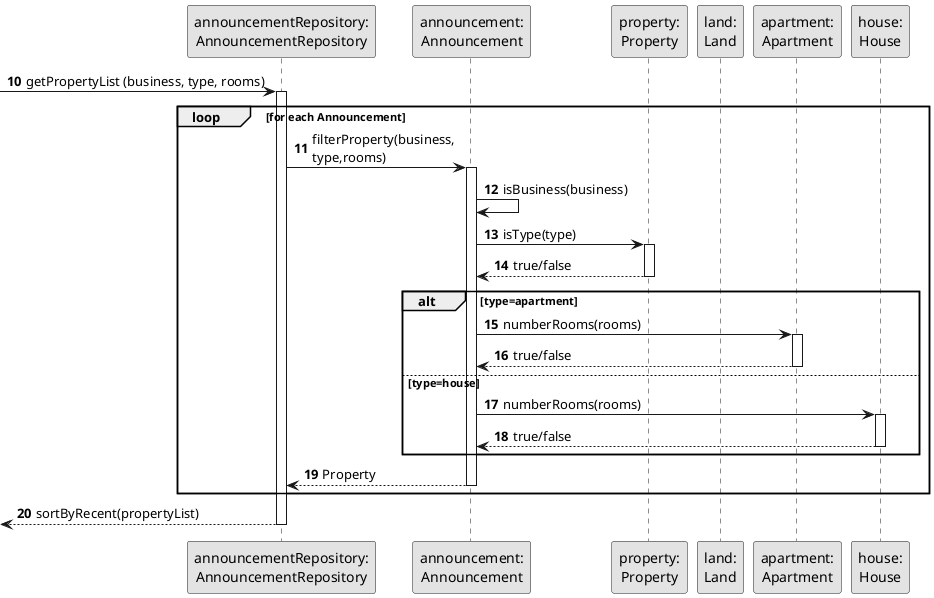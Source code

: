 @startuml
skinparam monochrome true
skinparam packageStyle rectangle
skinparam shadowing false




participant "announcementRepository:\nAnnouncementRepository" as AnnouncementRepo
participant "announcement:\nAnnouncement" as Announcement
participant "property:\nProperty" as prop

participant "property:\nProperty" as prop

participant "land:\nLand" as land
participant "apartment:\nApartment" as apart
participant "house:\nHouse" as house


autonumber 10
-> AnnouncementRepo: getPropertyList (business, type, rooms)
            activate AnnouncementRepo
            loop for each Announcement
                                 'ListRepo -> ListRepo: filterBy(business,type,rooms)
                                 AnnouncementRepo -> Announcement: filterProperty(business,\ntype,rooms)

                                 activate Announcement




                                     Announcement -> Announcement : isBusiness(business)





                                    Announcement -> prop : isType(type)


                                    activate prop

                                    prop --> Announcement : true/false

                                    deactivate

                                    alt type=apartment

                                        Announcement -> apart : numberRooms(rooms)
                                        activate apart

                                        apart --> Announcement : true/false

                                        deactivate apart
                                        else type=house
                                            Announcement -> house : numberRooms(rooms)
                                            activate house

                                            house --> Announcement : true/false

                                            deactivate house
                                    end

                                 Announcement --> AnnouncementRepo : Property
                                 deactivate Announcement
                            end

<-- AnnouncementRepo: sortByRecent(propertyList)
               deactivate AnnouncementRepo


@enduml